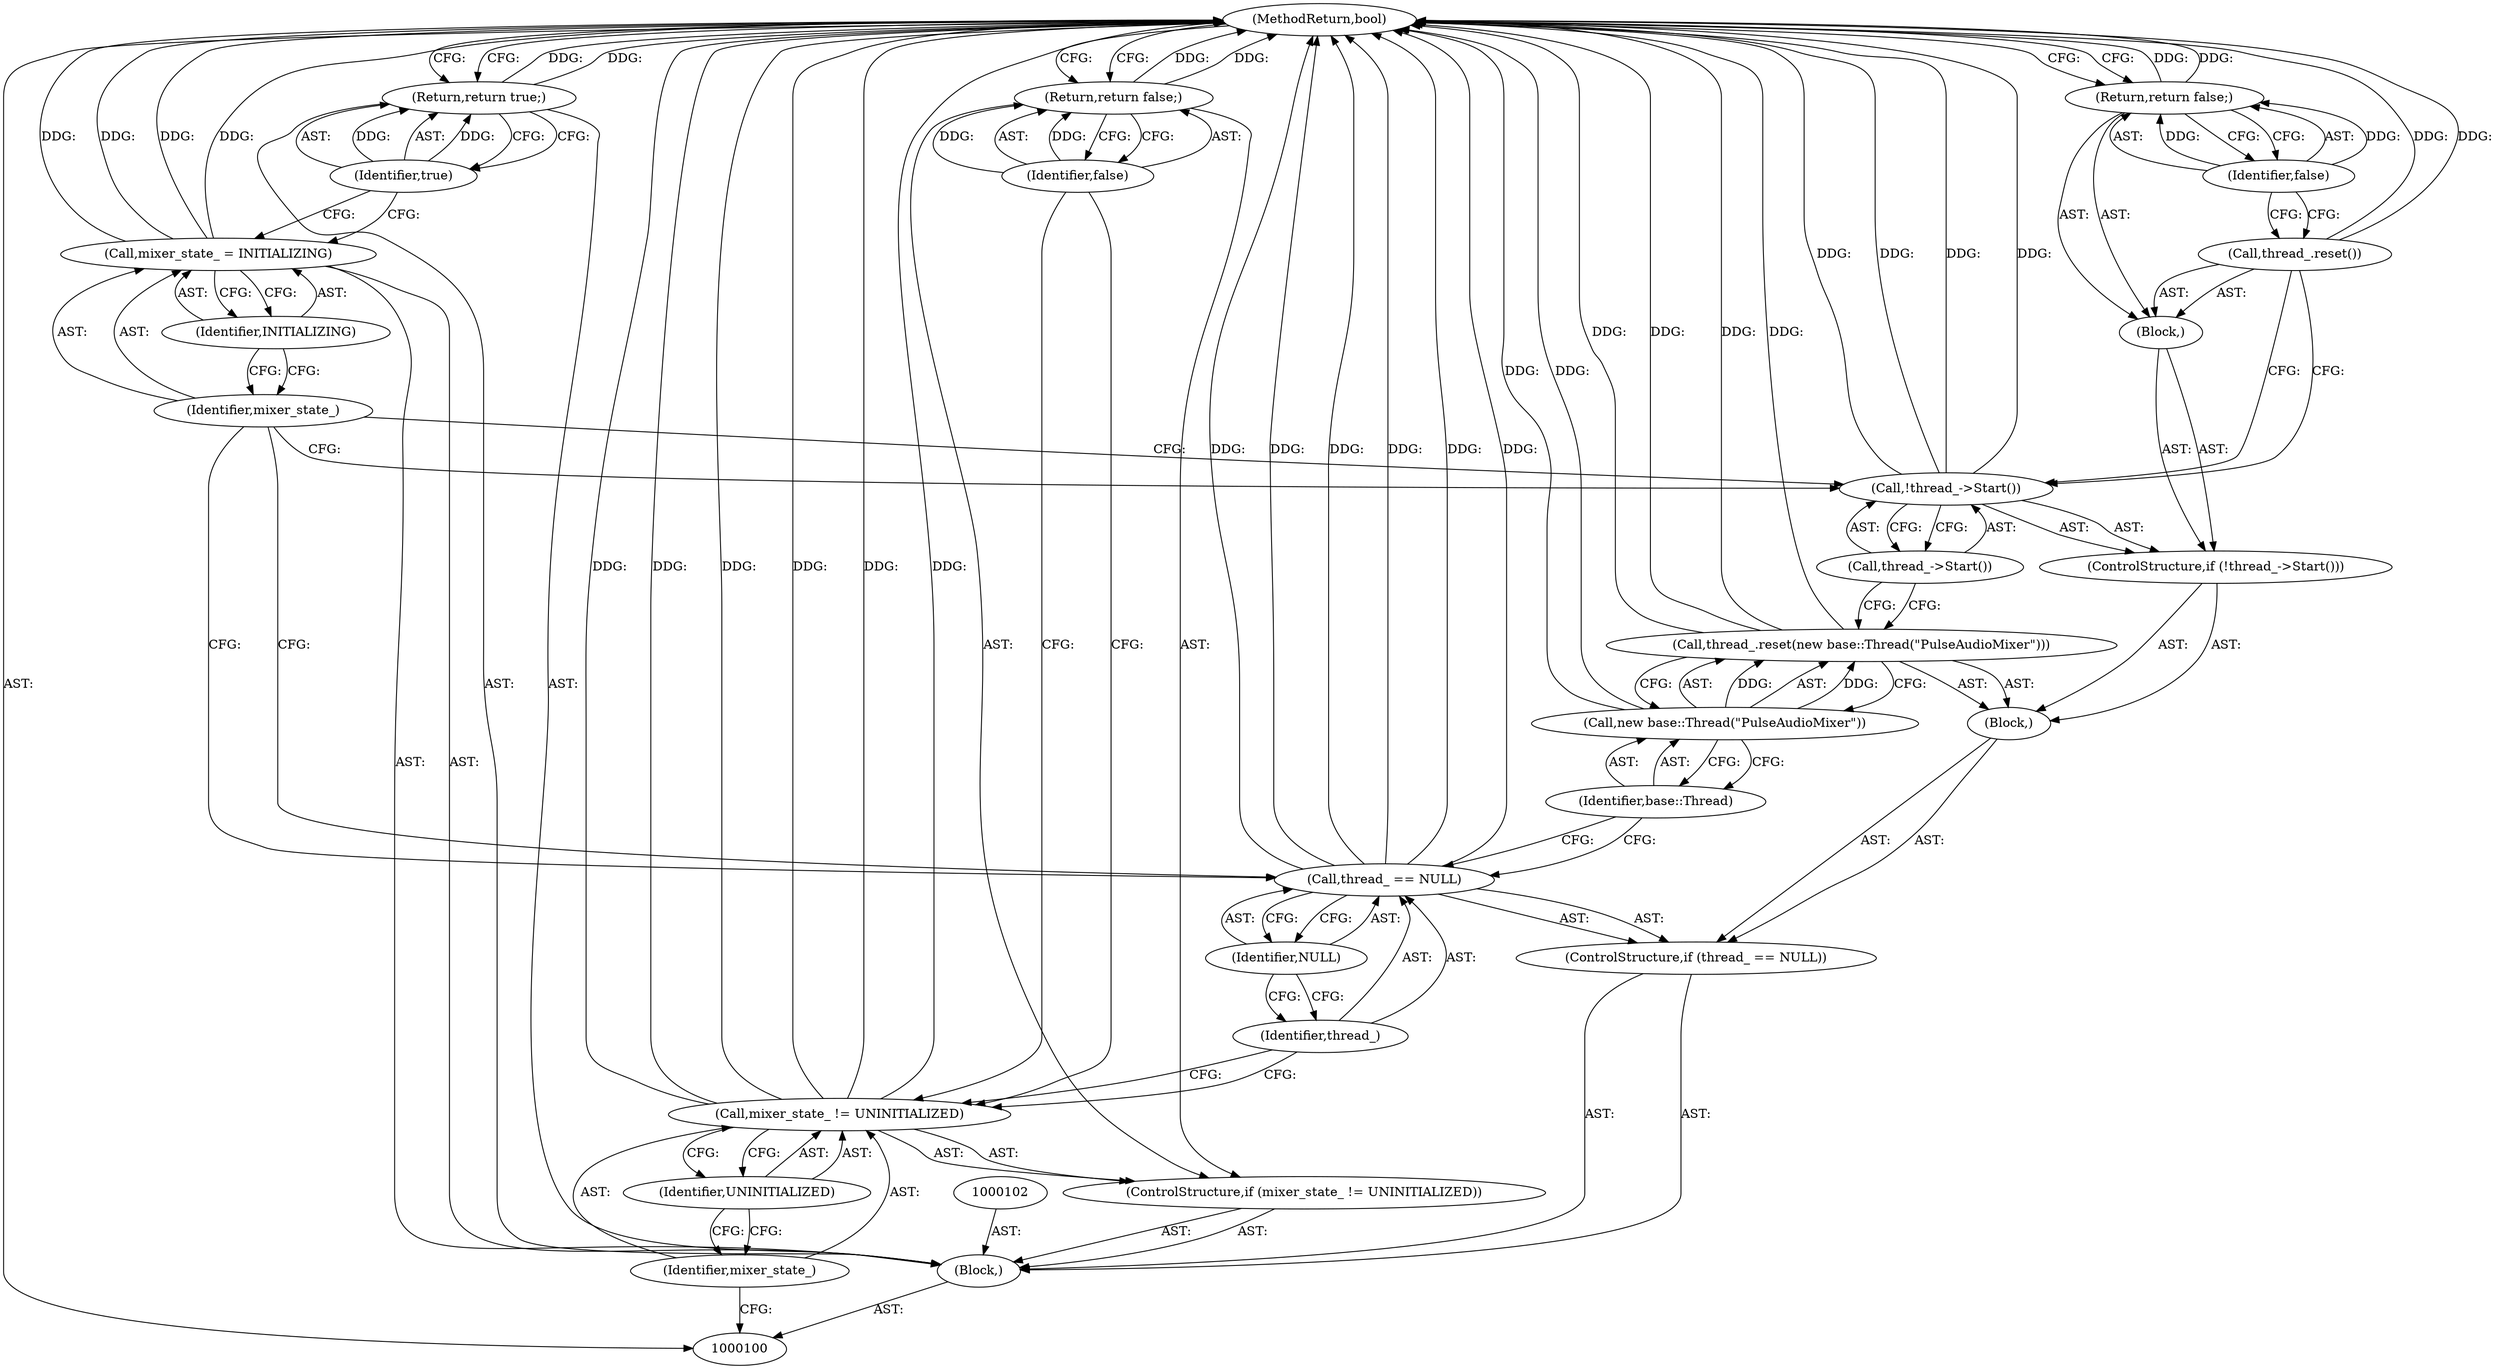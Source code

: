 digraph "1_Chrome_51dfe5e3b332bcea02fb4d4c7493ae841106dd9b_20" {
"1000129" [label="(MethodReturn,bool)"];
"1000101" [label="(Block,)"];
"1000123" [label="(Identifier,false)"];
"1000122" [label="(Return,return false;)"];
"1000126" [label="(Identifier,INITIALIZING)"];
"1000124" [label="(Call,mixer_state_ = INITIALIZING)"];
"1000125" [label="(Identifier,mixer_state_)"];
"1000127" [label="(Return,return true;)"];
"1000128" [label="(Identifier,true)"];
"1000106" [label="(Identifier,UNINITIALIZED)"];
"1000103" [label="(ControlStructure,if (mixer_state_ != UNINITIALIZED))"];
"1000104" [label="(Call,mixer_state_ != UNINITIALIZED)"];
"1000105" [label="(Identifier,mixer_state_)"];
"1000108" [label="(Identifier,false)"];
"1000107" [label="(Return,return false;)"];
"1000112" [label="(Identifier,NULL)"];
"1000113" [label="(Block,)"];
"1000109" [label="(ControlStructure,if (thread_ == NULL))"];
"1000110" [label="(Call,thread_ == NULL)"];
"1000111" [label="(Identifier,thread_)"];
"1000115" [label="(Call,new base::Thread(\"PulseAudioMixer\"))"];
"1000116" [label="(Identifier,base::Thread)"];
"1000114" [label="(Call,thread_.reset(new base::Thread(\"PulseAudioMixer\")))"];
"1000119" [label="(Call,thread_->Start())"];
"1000120" [label="(Block,)"];
"1000117" [label="(ControlStructure,if (!thread_->Start()))"];
"1000118" [label="(Call,!thread_->Start())"];
"1000121" [label="(Call,thread_.reset())"];
"1000129" -> "1000100"  [label="AST: "];
"1000129" -> "1000107"  [label="CFG: "];
"1000129" -> "1000122"  [label="CFG: "];
"1000129" -> "1000127"  [label="CFG: "];
"1000122" -> "1000129"  [label="DDG: "];
"1000127" -> "1000129"  [label="DDG: "];
"1000124" -> "1000129"  [label="DDG: "];
"1000124" -> "1000129"  [label="DDG: "];
"1000104" -> "1000129"  [label="DDG: "];
"1000104" -> "1000129"  [label="DDG: "];
"1000104" -> "1000129"  [label="DDG: "];
"1000114" -> "1000129"  [label="DDG: "];
"1000114" -> "1000129"  [label="DDG: "];
"1000118" -> "1000129"  [label="DDG: "];
"1000118" -> "1000129"  [label="DDG: "];
"1000110" -> "1000129"  [label="DDG: "];
"1000110" -> "1000129"  [label="DDG: "];
"1000110" -> "1000129"  [label="DDG: "];
"1000121" -> "1000129"  [label="DDG: "];
"1000115" -> "1000129"  [label="DDG: "];
"1000107" -> "1000129"  [label="DDG: "];
"1000101" -> "1000100"  [label="AST: "];
"1000102" -> "1000101"  [label="AST: "];
"1000103" -> "1000101"  [label="AST: "];
"1000109" -> "1000101"  [label="AST: "];
"1000124" -> "1000101"  [label="AST: "];
"1000127" -> "1000101"  [label="AST: "];
"1000123" -> "1000122"  [label="AST: "];
"1000123" -> "1000121"  [label="CFG: "];
"1000122" -> "1000123"  [label="CFG: "];
"1000123" -> "1000122"  [label="DDG: "];
"1000122" -> "1000120"  [label="AST: "];
"1000122" -> "1000123"  [label="CFG: "];
"1000123" -> "1000122"  [label="AST: "];
"1000129" -> "1000122"  [label="CFG: "];
"1000122" -> "1000129"  [label="DDG: "];
"1000123" -> "1000122"  [label="DDG: "];
"1000126" -> "1000124"  [label="AST: "];
"1000126" -> "1000125"  [label="CFG: "];
"1000124" -> "1000126"  [label="CFG: "];
"1000124" -> "1000101"  [label="AST: "];
"1000124" -> "1000126"  [label="CFG: "];
"1000125" -> "1000124"  [label="AST: "];
"1000126" -> "1000124"  [label="AST: "];
"1000128" -> "1000124"  [label="CFG: "];
"1000124" -> "1000129"  [label="DDG: "];
"1000124" -> "1000129"  [label="DDG: "];
"1000125" -> "1000124"  [label="AST: "];
"1000125" -> "1000118"  [label="CFG: "];
"1000125" -> "1000110"  [label="CFG: "];
"1000126" -> "1000125"  [label="CFG: "];
"1000127" -> "1000101"  [label="AST: "];
"1000127" -> "1000128"  [label="CFG: "];
"1000128" -> "1000127"  [label="AST: "];
"1000129" -> "1000127"  [label="CFG: "];
"1000127" -> "1000129"  [label="DDG: "];
"1000128" -> "1000127"  [label="DDG: "];
"1000128" -> "1000127"  [label="AST: "];
"1000128" -> "1000124"  [label="CFG: "];
"1000127" -> "1000128"  [label="CFG: "];
"1000128" -> "1000127"  [label="DDG: "];
"1000106" -> "1000104"  [label="AST: "];
"1000106" -> "1000105"  [label="CFG: "];
"1000104" -> "1000106"  [label="CFG: "];
"1000103" -> "1000101"  [label="AST: "];
"1000104" -> "1000103"  [label="AST: "];
"1000107" -> "1000103"  [label="AST: "];
"1000104" -> "1000103"  [label="AST: "];
"1000104" -> "1000106"  [label="CFG: "];
"1000105" -> "1000104"  [label="AST: "];
"1000106" -> "1000104"  [label="AST: "];
"1000108" -> "1000104"  [label="CFG: "];
"1000111" -> "1000104"  [label="CFG: "];
"1000104" -> "1000129"  [label="DDG: "];
"1000104" -> "1000129"  [label="DDG: "];
"1000104" -> "1000129"  [label="DDG: "];
"1000105" -> "1000104"  [label="AST: "];
"1000105" -> "1000100"  [label="CFG: "];
"1000106" -> "1000105"  [label="CFG: "];
"1000108" -> "1000107"  [label="AST: "];
"1000108" -> "1000104"  [label="CFG: "];
"1000107" -> "1000108"  [label="CFG: "];
"1000108" -> "1000107"  [label="DDG: "];
"1000107" -> "1000103"  [label="AST: "];
"1000107" -> "1000108"  [label="CFG: "];
"1000108" -> "1000107"  [label="AST: "];
"1000129" -> "1000107"  [label="CFG: "];
"1000107" -> "1000129"  [label="DDG: "];
"1000108" -> "1000107"  [label="DDG: "];
"1000112" -> "1000110"  [label="AST: "];
"1000112" -> "1000111"  [label="CFG: "];
"1000110" -> "1000112"  [label="CFG: "];
"1000113" -> "1000109"  [label="AST: "];
"1000114" -> "1000113"  [label="AST: "];
"1000117" -> "1000113"  [label="AST: "];
"1000109" -> "1000101"  [label="AST: "];
"1000110" -> "1000109"  [label="AST: "];
"1000113" -> "1000109"  [label="AST: "];
"1000110" -> "1000109"  [label="AST: "];
"1000110" -> "1000112"  [label="CFG: "];
"1000111" -> "1000110"  [label="AST: "];
"1000112" -> "1000110"  [label="AST: "];
"1000116" -> "1000110"  [label="CFG: "];
"1000125" -> "1000110"  [label="CFG: "];
"1000110" -> "1000129"  [label="DDG: "];
"1000110" -> "1000129"  [label="DDG: "];
"1000110" -> "1000129"  [label="DDG: "];
"1000111" -> "1000110"  [label="AST: "];
"1000111" -> "1000104"  [label="CFG: "];
"1000112" -> "1000111"  [label="CFG: "];
"1000115" -> "1000114"  [label="AST: "];
"1000115" -> "1000116"  [label="CFG: "];
"1000116" -> "1000115"  [label="AST: "];
"1000114" -> "1000115"  [label="CFG: "];
"1000115" -> "1000129"  [label="DDG: "];
"1000115" -> "1000114"  [label="DDG: "];
"1000116" -> "1000115"  [label="AST: "];
"1000116" -> "1000110"  [label="CFG: "];
"1000115" -> "1000116"  [label="CFG: "];
"1000114" -> "1000113"  [label="AST: "];
"1000114" -> "1000115"  [label="CFG: "];
"1000115" -> "1000114"  [label="AST: "];
"1000119" -> "1000114"  [label="CFG: "];
"1000114" -> "1000129"  [label="DDG: "];
"1000114" -> "1000129"  [label="DDG: "];
"1000115" -> "1000114"  [label="DDG: "];
"1000119" -> "1000118"  [label="AST: "];
"1000119" -> "1000114"  [label="CFG: "];
"1000118" -> "1000119"  [label="CFG: "];
"1000120" -> "1000117"  [label="AST: "];
"1000121" -> "1000120"  [label="AST: "];
"1000122" -> "1000120"  [label="AST: "];
"1000117" -> "1000113"  [label="AST: "];
"1000118" -> "1000117"  [label="AST: "];
"1000120" -> "1000117"  [label="AST: "];
"1000118" -> "1000117"  [label="AST: "];
"1000118" -> "1000119"  [label="CFG: "];
"1000119" -> "1000118"  [label="AST: "];
"1000121" -> "1000118"  [label="CFG: "];
"1000125" -> "1000118"  [label="CFG: "];
"1000118" -> "1000129"  [label="DDG: "];
"1000118" -> "1000129"  [label="DDG: "];
"1000121" -> "1000120"  [label="AST: "];
"1000121" -> "1000118"  [label="CFG: "];
"1000123" -> "1000121"  [label="CFG: "];
"1000121" -> "1000129"  [label="DDG: "];
}
